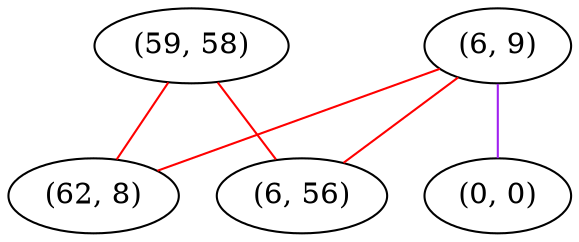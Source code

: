 graph "" {
"(59, 58)";
"(6, 9)";
"(0, 0)";
"(6, 56)";
"(62, 8)";
"(59, 58)" -- "(6, 56)"  [color=red, key=0, weight=1];
"(59, 58)" -- "(62, 8)"  [color=red, key=0, weight=1];
"(6, 9)" -- "(0, 0)"  [color=purple, key=0, weight=4];
"(6, 9)" -- "(6, 56)"  [color=red, key=0, weight=1];
"(6, 9)" -- "(62, 8)"  [color=red, key=0, weight=1];
}
